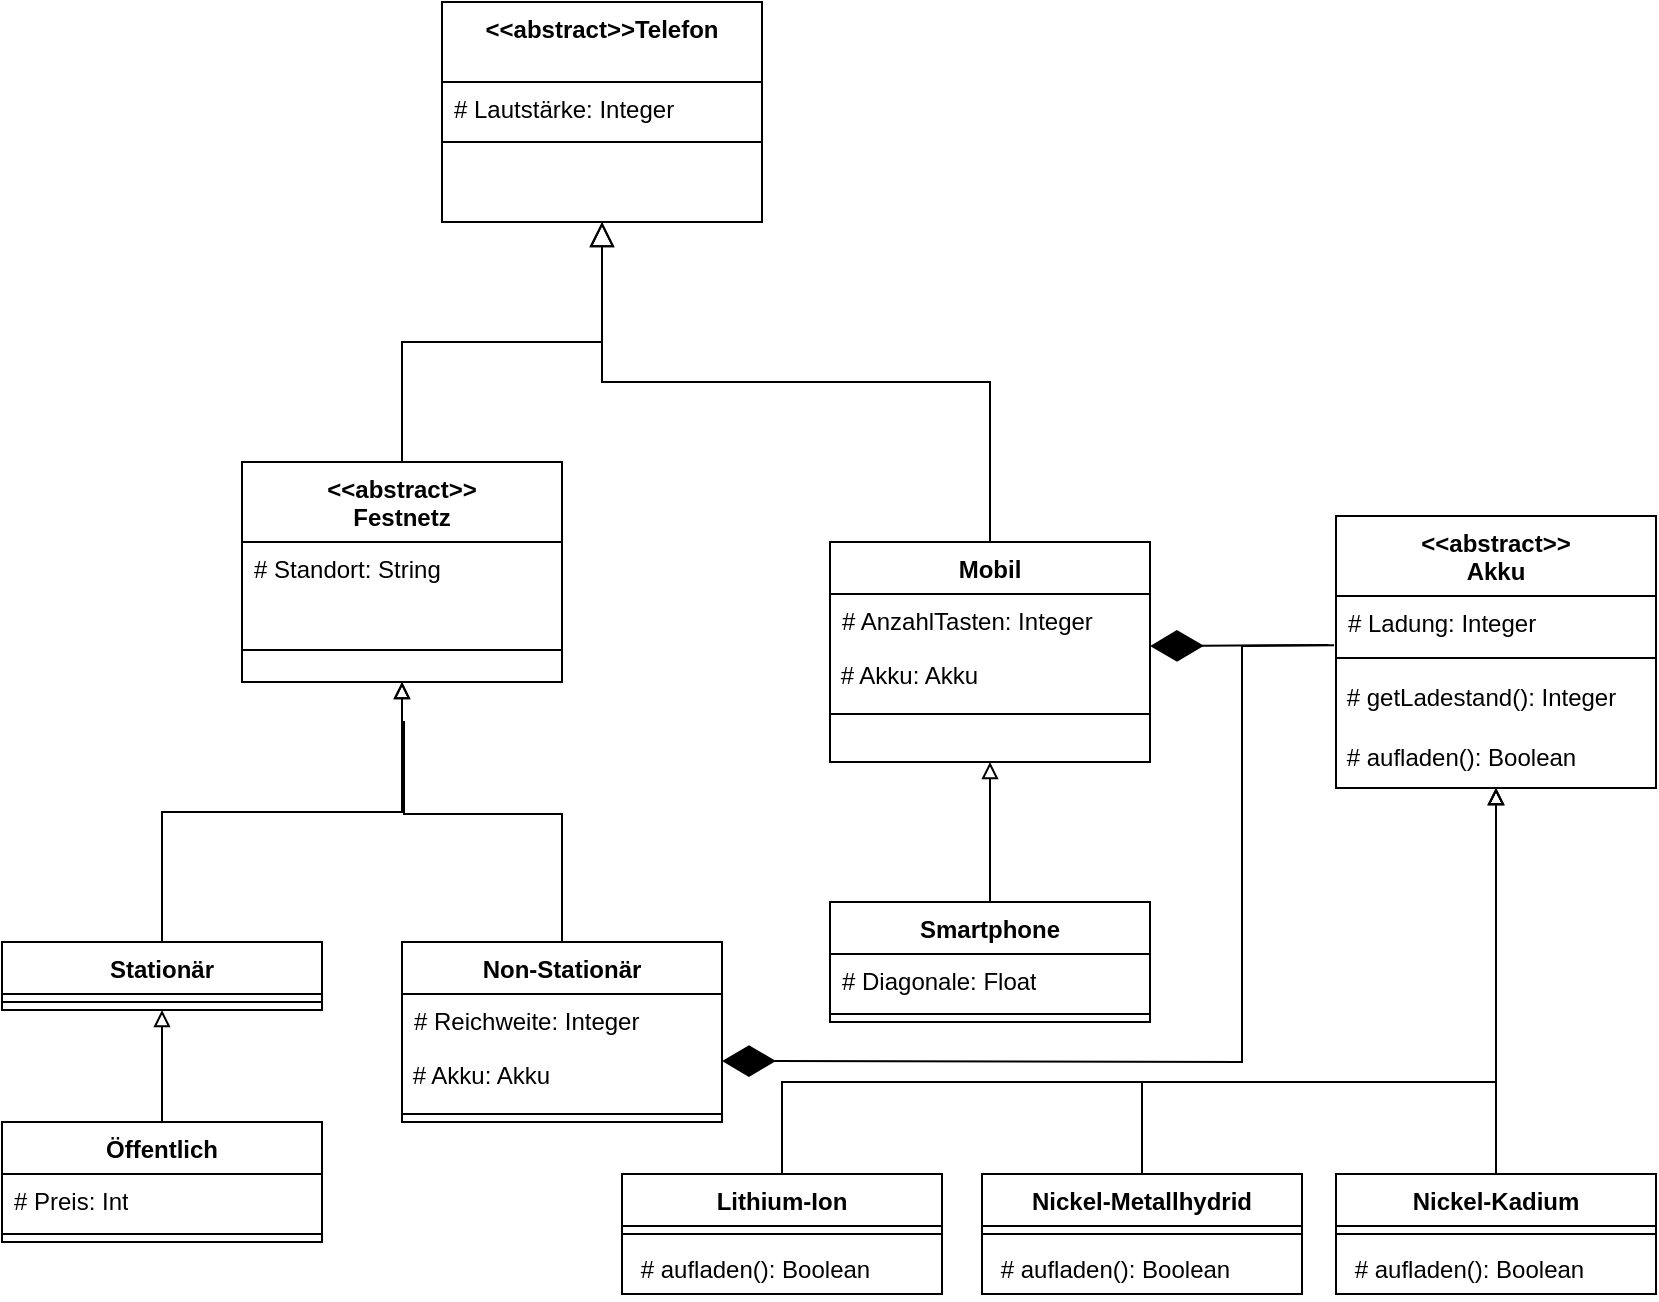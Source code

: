 <mxfile version="24.7.1" type="device">
  <diagram id="C5RBs43oDa-KdzZeNtuy" name="Page-1">
    <mxGraphModel dx="1042" dy="535" grid="1" gridSize="10" guides="1" tooltips="1" connect="1" arrows="1" fold="1" page="1" pageScale="1" pageWidth="827" pageHeight="1169" math="0" shadow="0">
      <root>
        <mxCell id="WIyWlLk6GJQsqaUBKTNV-0" />
        <mxCell id="WIyWlLk6GJQsqaUBKTNV-1" parent="WIyWlLk6GJQsqaUBKTNV-0" />
        <mxCell id="zkfFHV4jXpPFQw0GAbJ--0" value="&lt;&lt;abstract&gt;&gt;Telefon" style="swimlane;fontStyle=1;align=center;verticalAlign=top;childLayout=stackLayout;horizontal=1;startSize=40;horizontalStack=0;resizeParent=1;resizeLast=0;collapsible=1;marginBottom=0;rounded=0;shadow=0;strokeWidth=1;" parent="WIyWlLk6GJQsqaUBKTNV-1" vertex="1">
          <mxGeometry x="220" y="90" width="160" height="110" as="geometry">
            <mxRectangle x="230" y="140" width="160" height="26" as="alternateBounds" />
          </mxGeometry>
        </mxCell>
        <mxCell id="zkfFHV4jXpPFQw0GAbJ--1" value="# Lautstärke: Integer" style="text;align=left;verticalAlign=top;spacingLeft=4;spacingRight=4;overflow=hidden;rotatable=0;points=[[0,0.5],[1,0.5]];portConstraint=eastwest;" parent="zkfFHV4jXpPFQw0GAbJ--0" vertex="1">
          <mxGeometry y="40" width="160" height="26" as="geometry" />
        </mxCell>
        <mxCell id="zkfFHV4jXpPFQw0GAbJ--4" value="" style="line;html=1;strokeWidth=1;align=left;verticalAlign=middle;spacingTop=-1;spacingLeft=3;spacingRight=3;rotatable=0;labelPosition=right;points=[];portConstraint=eastwest;" parent="zkfFHV4jXpPFQw0GAbJ--0" vertex="1">
          <mxGeometry y="66" width="160" height="8" as="geometry" />
        </mxCell>
        <mxCell id="zkfFHV4jXpPFQw0GAbJ--6" value="&lt;&lt;abstract&gt;&gt;&#xa;Festnetz" style="swimlane;fontStyle=1;align=center;verticalAlign=top;childLayout=stackLayout;horizontal=1;startSize=40;horizontalStack=0;resizeParent=1;resizeLast=0;collapsible=1;marginBottom=0;rounded=0;shadow=0;strokeWidth=1;" parent="WIyWlLk6GJQsqaUBKTNV-1" vertex="1">
          <mxGeometry x="120" y="320" width="160" height="110" as="geometry">
            <mxRectangle x="130" y="380" width="160" height="26" as="alternateBounds" />
          </mxGeometry>
        </mxCell>
        <mxCell id="zkfFHV4jXpPFQw0GAbJ--7" value="# Standort: String" style="text;align=left;verticalAlign=top;spacingLeft=4;spacingRight=4;overflow=hidden;rotatable=0;points=[[0,0.5],[1,0.5]];portConstraint=eastwest;" parent="zkfFHV4jXpPFQw0GAbJ--6" vertex="1">
          <mxGeometry y="40" width="160" height="50" as="geometry" />
        </mxCell>
        <mxCell id="zkfFHV4jXpPFQw0GAbJ--9" value="" style="line;html=1;strokeWidth=1;align=left;verticalAlign=middle;spacingTop=-1;spacingLeft=3;spacingRight=3;rotatable=0;labelPosition=right;points=[];portConstraint=eastwest;" parent="zkfFHV4jXpPFQw0GAbJ--6" vertex="1">
          <mxGeometry y="90" width="160" height="8" as="geometry" />
        </mxCell>
        <mxCell id="zkfFHV4jXpPFQw0GAbJ--12" value="" style="endArrow=block;endSize=10;endFill=0;shadow=0;strokeWidth=1;rounded=0;curved=0;edgeStyle=elbowEdgeStyle;elbow=vertical;" parent="WIyWlLk6GJQsqaUBKTNV-1" source="zkfFHV4jXpPFQw0GAbJ--6" target="zkfFHV4jXpPFQw0GAbJ--0" edge="1">
          <mxGeometry width="160" relative="1" as="geometry">
            <mxPoint x="200" y="203" as="sourcePoint" />
            <mxPoint x="200" y="203" as="targetPoint" />
          </mxGeometry>
        </mxCell>
        <mxCell id="zkfFHV4jXpPFQw0GAbJ--13" value="Mobil" style="swimlane;fontStyle=1;align=center;verticalAlign=top;childLayout=stackLayout;horizontal=1;startSize=26;horizontalStack=0;resizeParent=1;resizeLast=0;collapsible=1;marginBottom=0;rounded=0;shadow=0;strokeWidth=1;" parent="WIyWlLk6GJQsqaUBKTNV-1" vertex="1">
          <mxGeometry x="414" y="360" width="160" height="110" as="geometry">
            <mxRectangle x="340" y="380" width="170" height="26" as="alternateBounds" />
          </mxGeometry>
        </mxCell>
        <mxCell id="zkfFHV4jXpPFQw0GAbJ--14" value="# AnzahlTasten: Integer&#xa;" style="text;align=left;verticalAlign=top;spacingLeft=4;spacingRight=4;overflow=hidden;rotatable=0;points=[[0,0.5],[1,0.5]];portConstraint=eastwest;" parent="zkfFHV4jXpPFQw0GAbJ--13" vertex="1">
          <mxGeometry y="26" width="160" height="26" as="geometry" />
        </mxCell>
        <mxCell id="JcZ9f_-0d3SlRXBh2GWN-13" value="&amp;nbsp;# Akku: Akku" style="text;html=1;align=left;verticalAlign=middle;whiteSpace=wrap;rounded=0;" parent="zkfFHV4jXpPFQw0GAbJ--13" vertex="1">
          <mxGeometry y="52" width="160" height="30" as="geometry" />
        </mxCell>
        <mxCell id="zkfFHV4jXpPFQw0GAbJ--15" value="" style="line;html=1;strokeWidth=1;align=left;verticalAlign=middle;spacingTop=-1;spacingLeft=3;spacingRight=3;rotatable=0;labelPosition=right;points=[];portConstraint=eastwest;" parent="zkfFHV4jXpPFQw0GAbJ--13" vertex="1">
          <mxGeometry y="82" width="160" height="8" as="geometry" />
        </mxCell>
        <mxCell id="zkfFHV4jXpPFQw0GAbJ--16" value="" style="endArrow=block;endSize=10;endFill=0;shadow=0;strokeWidth=1;rounded=0;curved=0;edgeStyle=elbowEdgeStyle;elbow=vertical;" parent="WIyWlLk6GJQsqaUBKTNV-1" source="zkfFHV4jXpPFQw0GAbJ--13" target="zkfFHV4jXpPFQw0GAbJ--0" edge="1">
          <mxGeometry width="160" relative="1" as="geometry">
            <mxPoint x="210" y="373" as="sourcePoint" />
            <mxPoint x="310" y="271" as="targetPoint" />
          </mxGeometry>
        </mxCell>
        <mxCell id="JcZ9f_-0d3SlRXBh2GWN-1" value="&lt;div&gt;&amp;lt;&amp;lt;abstract&amp;gt;&amp;gt;&lt;/div&gt;Akku" style="swimlane;fontStyle=1;align=center;verticalAlign=top;childLayout=stackLayout;horizontal=1;startSize=40;horizontalStack=0;resizeParent=1;resizeParentMax=0;resizeLast=0;collapsible=1;marginBottom=0;whiteSpace=wrap;html=1;" parent="WIyWlLk6GJQsqaUBKTNV-1" vertex="1">
          <mxGeometry x="667" y="347" width="160" height="136" as="geometry" />
        </mxCell>
        <mxCell id="JcZ9f_-0d3SlRXBh2GWN-2" value="# Ladung: Integer" style="text;strokeColor=none;fillColor=none;align=left;verticalAlign=top;spacingLeft=4;spacingRight=4;overflow=hidden;rotatable=0;points=[[0,0.5],[1,0.5]];portConstraint=eastwest;whiteSpace=wrap;html=1;" parent="JcZ9f_-0d3SlRXBh2GWN-1" vertex="1">
          <mxGeometry y="40" width="160" height="26" as="geometry" />
        </mxCell>
        <mxCell id="JcZ9f_-0d3SlRXBh2GWN-3" value="" style="line;strokeWidth=1;fillColor=none;align=left;verticalAlign=middle;spacingTop=-1;spacingLeft=3;spacingRight=3;rotatable=0;labelPosition=right;points=[];portConstraint=eastwest;strokeColor=inherit;" parent="JcZ9f_-0d3SlRXBh2GWN-1" vertex="1">
          <mxGeometry y="66" width="160" height="10" as="geometry" />
        </mxCell>
        <mxCell id="zTiJwZKNtLo7mi3eURoz-0" value="&amp;nbsp;# getLadestand(): Integer" style="text;html=1;align=left;verticalAlign=middle;whiteSpace=wrap;rounded=0;" parent="JcZ9f_-0d3SlRXBh2GWN-1" vertex="1">
          <mxGeometry y="76" width="160" height="30" as="geometry" />
        </mxCell>
        <mxCell id="zTiJwZKNtLo7mi3eURoz-1" value="&amp;nbsp;# aufladen(): Boolean" style="text;html=1;align=left;verticalAlign=middle;whiteSpace=wrap;rounded=0;" parent="JcZ9f_-0d3SlRXBh2GWN-1" vertex="1">
          <mxGeometry y="106" width="160" height="30" as="geometry" />
        </mxCell>
        <mxCell id="JcZ9f_-0d3SlRXBh2GWN-18" style="edgeStyle=orthogonalEdgeStyle;rounded=0;orthogonalLoop=1;jettySize=auto;html=1;entryX=0.5;entryY=1;entryDx=0;entryDy=0;endArrow=block;endFill=0;" parent="WIyWlLk6GJQsqaUBKTNV-1" source="JcZ9f_-0d3SlRXBh2GWN-5" target="zkfFHV4jXpPFQw0GAbJ--6" edge="1">
          <mxGeometry relative="1" as="geometry" />
        </mxCell>
        <mxCell id="JcZ9f_-0d3SlRXBh2GWN-5" value="Stationär" style="swimlane;fontStyle=1;align=center;verticalAlign=top;childLayout=stackLayout;horizontal=1;startSize=26;horizontalStack=0;resizeParent=1;resizeParentMax=0;resizeLast=0;collapsible=1;marginBottom=0;whiteSpace=wrap;html=1;" parent="WIyWlLk6GJQsqaUBKTNV-1" vertex="1">
          <mxGeometry y="560" width="160" height="34" as="geometry" />
        </mxCell>
        <mxCell id="JcZ9f_-0d3SlRXBh2GWN-7" value="" style="line;strokeWidth=1;fillColor=none;align=left;verticalAlign=middle;spacingTop=-1;spacingLeft=3;spacingRight=3;rotatable=0;labelPosition=right;points=[];portConstraint=eastwest;strokeColor=inherit;" parent="JcZ9f_-0d3SlRXBh2GWN-5" vertex="1">
          <mxGeometry y="26" width="160" height="8" as="geometry" />
        </mxCell>
        <mxCell id="JcZ9f_-0d3SlRXBh2GWN-19" style="edgeStyle=orthogonalEdgeStyle;rounded=0;orthogonalLoop=1;jettySize=auto;html=1;endArrow=block;endFill=0;" parent="WIyWlLk6GJQsqaUBKTNV-1" source="JcZ9f_-0d3SlRXBh2GWN-9" edge="1">
          <mxGeometry relative="1" as="geometry">
            <mxPoint x="200" y="430" as="targetPoint" />
            <Array as="points">
              <mxPoint x="280" y="496" />
              <mxPoint x="201" y="496" />
              <mxPoint x="201" y="450" />
            </Array>
          </mxGeometry>
        </mxCell>
        <mxCell id="JcZ9f_-0d3SlRXBh2GWN-9" value="Non-Stationär" style="swimlane;fontStyle=1;align=center;verticalAlign=top;childLayout=stackLayout;horizontal=1;startSize=26;horizontalStack=0;resizeParent=1;resizeParentMax=0;resizeLast=0;collapsible=1;marginBottom=0;whiteSpace=wrap;html=1;" parent="WIyWlLk6GJQsqaUBKTNV-1" vertex="1">
          <mxGeometry x="200" y="560" width="160" height="90" as="geometry" />
        </mxCell>
        <mxCell id="JcZ9f_-0d3SlRXBh2GWN-10" value="# Reichweite: Integer" style="text;strokeColor=none;fillColor=none;align=left;verticalAlign=top;spacingLeft=4;spacingRight=4;overflow=hidden;rotatable=0;points=[[0,0.5],[1,0.5]];portConstraint=eastwest;whiteSpace=wrap;html=1;" parent="JcZ9f_-0d3SlRXBh2GWN-9" vertex="1">
          <mxGeometry y="26" width="160" height="26" as="geometry" />
        </mxCell>
        <mxCell id="JcZ9f_-0d3SlRXBh2GWN-26" value="&amp;nbsp;# Akku: Akku" style="text;html=1;align=left;verticalAlign=middle;whiteSpace=wrap;rounded=0;" parent="JcZ9f_-0d3SlRXBh2GWN-9" vertex="1">
          <mxGeometry y="52" width="160" height="30" as="geometry" />
        </mxCell>
        <mxCell id="JcZ9f_-0d3SlRXBh2GWN-11" value="" style="line;strokeWidth=1;fillColor=none;align=left;verticalAlign=middle;spacingTop=-1;spacingLeft=3;spacingRight=3;rotatable=0;labelPosition=right;points=[];portConstraint=eastwest;strokeColor=inherit;" parent="JcZ9f_-0d3SlRXBh2GWN-9" vertex="1">
          <mxGeometry y="82" width="160" height="8" as="geometry" />
        </mxCell>
        <mxCell id="JcZ9f_-0d3SlRXBh2GWN-25" style="edgeStyle=orthogonalEdgeStyle;rounded=0;orthogonalLoop=1;jettySize=auto;html=1;entryX=0.5;entryY=1;entryDx=0;entryDy=0;endArrow=block;endFill=0;" parent="WIyWlLk6GJQsqaUBKTNV-1" source="JcZ9f_-0d3SlRXBh2GWN-21" target="zkfFHV4jXpPFQw0GAbJ--13" edge="1">
          <mxGeometry relative="1" as="geometry" />
        </mxCell>
        <mxCell id="JcZ9f_-0d3SlRXBh2GWN-21" value="Smartphone" style="swimlane;fontStyle=1;align=center;verticalAlign=top;childLayout=stackLayout;horizontal=1;startSize=26;horizontalStack=0;resizeParent=1;resizeParentMax=0;resizeLast=0;collapsible=1;marginBottom=0;whiteSpace=wrap;html=1;" parent="WIyWlLk6GJQsqaUBKTNV-1" vertex="1">
          <mxGeometry x="414" y="540" width="160" height="60" as="geometry" />
        </mxCell>
        <mxCell id="JcZ9f_-0d3SlRXBh2GWN-22" value="# Diagonale: Float" style="text;strokeColor=none;fillColor=none;align=left;verticalAlign=top;spacingLeft=4;spacingRight=4;overflow=hidden;rotatable=0;points=[[0,0.5],[1,0.5]];portConstraint=eastwest;whiteSpace=wrap;html=1;" parent="JcZ9f_-0d3SlRXBh2GWN-21" vertex="1">
          <mxGeometry y="26" width="160" height="26" as="geometry" />
        </mxCell>
        <mxCell id="JcZ9f_-0d3SlRXBh2GWN-23" value="" style="line;strokeWidth=1;fillColor=none;align=left;verticalAlign=middle;spacingTop=-1;spacingLeft=3;spacingRight=3;rotatable=0;labelPosition=right;points=[];portConstraint=eastwest;strokeColor=inherit;" parent="JcZ9f_-0d3SlRXBh2GWN-21" vertex="1">
          <mxGeometry y="52" width="160" height="8" as="geometry" />
        </mxCell>
        <mxCell id="zTiJwZKNtLo7mi3eURoz-7" style="edgeStyle=orthogonalEdgeStyle;rounded=0;orthogonalLoop=1;jettySize=auto;html=1;entryX=0.5;entryY=1;entryDx=0;entryDy=0;endArrow=block;endFill=0;" parent="WIyWlLk6GJQsqaUBKTNV-1" source="zTiJwZKNtLo7mi3eURoz-2" target="JcZ9f_-0d3SlRXBh2GWN-5" edge="1">
          <mxGeometry relative="1" as="geometry" />
        </mxCell>
        <mxCell id="zTiJwZKNtLo7mi3eURoz-2" value="Öffentlich" style="swimlane;fontStyle=1;align=center;verticalAlign=top;childLayout=stackLayout;horizontal=1;startSize=26;horizontalStack=0;resizeParent=1;resizeParentMax=0;resizeLast=0;collapsible=1;marginBottom=0;whiteSpace=wrap;html=1;" parent="WIyWlLk6GJQsqaUBKTNV-1" vertex="1">
          <mxGeometry y="650" width="160" height="60" as="geometry" />
        </mxCell>
        <mxCell id="zTiJwZKNtLo7mi3eURoz-3" value="# Preis: Int" style="text;strokeColor=none;fillColor=none;align=left;verticalAlign=top;spacingLeft=4;spacingRight=4;overflow=hidden;rotatable=0;points=[[0,0.5],[1,0.5]];portConstraint=eastwest;whiteSpace=wrap;html=1;" parent="zTiJwZKNtLo7mi3eURoz-2" vertex="1">
          <mxGeometry y="26" width="160" height="26" as="geometry" />
        </mxCell>
        <mxCell id="zTiJwZKNtLo7mi3eURoz-4" value="" style="line;strokeWidth=1;fillColor=none;align=left;verticalAlign=middle;spacingTop=-1;spacingLeft=3;spacingRight=3;rotatable=0;labelPosition=right;points=[];portConstraint=eastwest;strokeColor=inherit;" parent="zTiJwZKNtLo7mi3eURoz-2" vertex="1">
          <mxGeometry y="52" width="160" height="8" as="geometry" />
        </mxCell>
        <mxCell id="zTiJwZKNtLo7mi3eURoz-12" value="" style="endArrow=diamondThin;endFill=1;endSize=24;html=1;rounded=0;entryX=1;entryY=0;entryDx=0;entryDy=0;exitX=-0.023;exitY=0.941;exitDx=0;exitDy=0;exitPerimeter=0;" parent="WIyWlLk6GJQsqaUBKTNV-1" source="JcZ9f_-0d3SlRXBh2GWN-2" target="JcZ9f_-0d3SlRXBh2GWN-13" edge="1">
          <mxGeometry width="160" relative="1" as="geometry">
            <mxPoint x="390" y="470" as="sourcePoint" />
            <mxPoint x="550" y="470" as="targetPoint" />
          </mxGeometry>
        </mxCell>
        <mxCell id="zTiJwZKNtLo7mi3eURoz-17" style="edgeStyle=orthogonalEdgeStyle;rounded=0;orthogonalLoop=1;jettySize=auto;html=1;entryX=0.5;entryY=1;entryDx=0;entryDy=0;endArrow=block;endFill=0;" parent="WIyWlLk6GJQsqaUBKTNV-1" source="zTiJwZKNtLo7mi3eURoz-13" target="zTiJwZKNtLo7mi3eURoz-1" edge="1">
          <mxGeometry relative="1" as="geometry" />
        </mxCell>
        <mxCell id="zTiJwZKNtLo7mi3eURoz-13" value="Nickel-Kadium" style="swimlane;fontStyle=1;align=center;verticalAlign=top;childLayout=stackLayout;horizontal=1;startSize=26;horizontalStack=0;resizeParent=1;resizeParentMax=0;resizeLast=0;collapsible=1;marginBottom=0;whiteSpace=wrap;html=1;" parent="WIyWlLk6GJQsqaUBKTNV-1" vertex="1">
          <mxGeometry x="667" y="676" width="160" height="60" as="geometry" />
        </mxCell>
        <mxCell id="zTiJwZKNtLo7mi3eURoz-15" value="" style="line;strokeWidth=1;fillColor=none;align=left;verticalAlign=middle;spacingTop=-1;spacingLeft=3;spacingRight=3;rotatable=0;labelPosition=right;points=[];portConstraint=eastwest;strokeColor=inherit;" parent="zTiJwZKNtLo7mi3eURoz-13" vertex="1">
          <mxGeometry y="26" width="160" height="8" as="geometry" />
        </mxCell>
        <mxCell id="zTiJwZKNtLo7mi3eURoz-16" value="&amp;nbsp;# aufladen(): Boolean" style="text;strokeColor=none;fillColor=none;align=left;verticalAlign=top;spacingLeft=4;spacingRight=4;overflow=hidden;rotatable=0;points=[[0,0.5],[1,0.5]];portConstraint=eastwest;whiteSpace=wrap;html=1;" parent="zTiJwZKNtLo7mi3eURoz-13" vertex="1">
          <mxGeometry y="34" width="160" height="26" as="geometry" />
        </mxCell>
        <mxCell id="zTiJwZKNtLo7mi3eURoz-26" style="edgeStyle=orthogonalEdgeStyle;rounded=0;orthogonalLoop=1;jettySize=auto;html=1;entryX=0.5;entryY=1;entryDx=0;entryDy=0;endArrow=block;endFill=0;" parent="WIyWlLk6GJQsqaUBKTNV-1" source="zTiJwZKNtLo7mi3eURoz-18" target="zTiJwZKNtLo7mi3eURoz-1" edge="1">
          <mxGeometry relative="1" as="geometry">
            <Array as="points">
              <mxPoint x="570" y="630" />
              <mxPoint x="747" y="630" />
            </Array>
          </mxGeometry>
        </mxCell>
        <mxCell id="zTiJwZKNtLo7mi3eURoz-18" value="Nickel-Metallhydrid" style="swimlane;fontStyle=1;align=center;verticalAlign=top;childLayout=stackLayout;horizontal=1;startSize=26;horizontalStack=0;resizeParent=1;resizeParentMax=0;resizeLast=0;collapsible=1;marginBottom=0;whiteSpace=wrap;html=1;" parent="WIyWlLk6GJQsqaUBKTNV-1" vertex="1">
          <mxGeometry x="490" y="676" width="160" height="60" as="geometry" />
        </mxCell>
        <mxCell id="zTiJwZKNtLo7mi3eURoz-19" value="" style="line;strokeWidth=1;fillColor=none;align=left;verticalAlign=middle;spacingTop=-1;spacingLeft=3;spacingRight=3;rotatable=0;labelPosition=right;points=[];portConstraint=eastwest;strokeColor=inherit;" parent="zTiJwZKNtLo7mi3eURoz-18" vertex="1">
          <mxGeometry y="26" width="160" height="8" as="geometry" />
        </mxCell>
        <mxCell id="zTiJwZKNtLo7mi3eURoz-20" value="&amp;nbsp;# aufladen(): Boolean" style="text;strokeColor=none;fillColor=none;align=left;verticalAlign=top;spacingLeft=4;spacingRight=4;overflow=hidden;rotatable=0;points=[[0,0.5],[1,0.5]];portConstraint=eastwest;whiteSpace=wrap;html=1;" parent="zTiJwZKNtLo7mi3eURoz-18" vertex="1">
          <mxGeometry y="34" width="160" height="26" as="geometry" />
        </mxCell>
        <mxCell id="zTiJwZKNtLo7mi3eURoz-27" style="edgeStyle=orthogonalEdgeStyle;rounded=0;orthogonalLoop=1;jettySize=auto;html=1;entryX=0.5;entryY=1;entryDx=0;entryDy=0;endArrow=block;endFill=0;" parent="WIyWlLk6GJQsqaUBKTNV-1" source="zTiJwZKNtLo7mi3eURoz-21" target="zTiJwZKNtLo7mi3eURoz-1" edge="1">
          <mxGeometry relative="1" as="geometry">
            <Array as="points">
              <mxPoint x="390" y="630" />
              <mxPoint x="747" y="630" />
            </Array>
          </mxGeometry>
        </mxCell>
        <mxCell id="zTiJwZKNtLo7mi3eURoz-21" value="Lithium-Ion" style="swimlane;fontStyle=1;align=center;verticalAlign=top;childLayout=stackLayout;horizontal=1;startSize=26;horizontalStack=0;resizeParent=1;resizeParentMax=0;resizeLast=0;collapsible=1;marginBottom=0;whiteSpace=wrap;html=1;" parent="WIyWlLk6GJQsqaUBKTNV-1" vertex="1">
          <mxGeometry x="310" y="676" width="160" height="60" as="geometry" />
        </mxCell>
        <mxCell id="zTiJwZKNtLo7mi3eURoz-22" value="" style="line;strokeWidth=1;fillColor=none;align=left;verticalAlign=middle;spacingTop=-1;spacingLeft=3;spacingRight=3;rotatable=0;labelPosition=right;points=[];portConstraint=eastwest;strokeColor=inherit;" parent="zTiJwZKNtLo7mi3eURoz-21" vertex="1">
          <mxGeometry y="26" width="160" height="8" as="geometry" />
        </mxCell>
        <mxCell id="zTiJwZKNtLo7mi3eURoz-23" value="&amp;nbsp;# aufladen(): Boolean" style="text;strokeColor=none;fillColor=none;align=left;verticalAlign=top;spacingLeft=4;spacingRight=4;overflow=hidden;rotatable=0;points=[[0,0.5],[1,0.5]];portConstraint=eastwest;whiteSpace=wrap;html=1;" parent="zTiJwZKNtLo7mi3eURoz-21" vertex="1">
          <mxGeometry y="34" width="160" height="26" as="geometry" />
        </mxCell>
        <mxCell id="SdSQ_xoBR8jnal36czqJ-0" value="" style="endArrow=diamondThin;endFill=1;endSize=24;html=1;rounded=0;entryX=1;entryY=0.25;entryDx=0;entryDy=0;exitX=-0.006;exitY=0.946;exitDx=0;exitDy=0;exitPerimeter=0;" edge="1" parent="WIyWlLk6GJQsqaUBKTNV-1" source="JcZ9f_-0d3SlRXBh2GWN-2" target="JcZ9f_-0d3SlRXBh2GWN-26">
          <mxGeometry width="160" relative="1" as="geometry">
            <mxPoint x="673" y="421" as="sourcePoint" />
            <mxPoint x="584" y="422" as="targetPoint" />
            <Array as="points">
              <mxPoint x="620" y="412" />
              <mxPoint x="620" y="620" />
            </Array>
          </mxGeometry>
        </mxCell>
      </root>
    </mxGraphModel>
  </diagram>
</mxfile>
